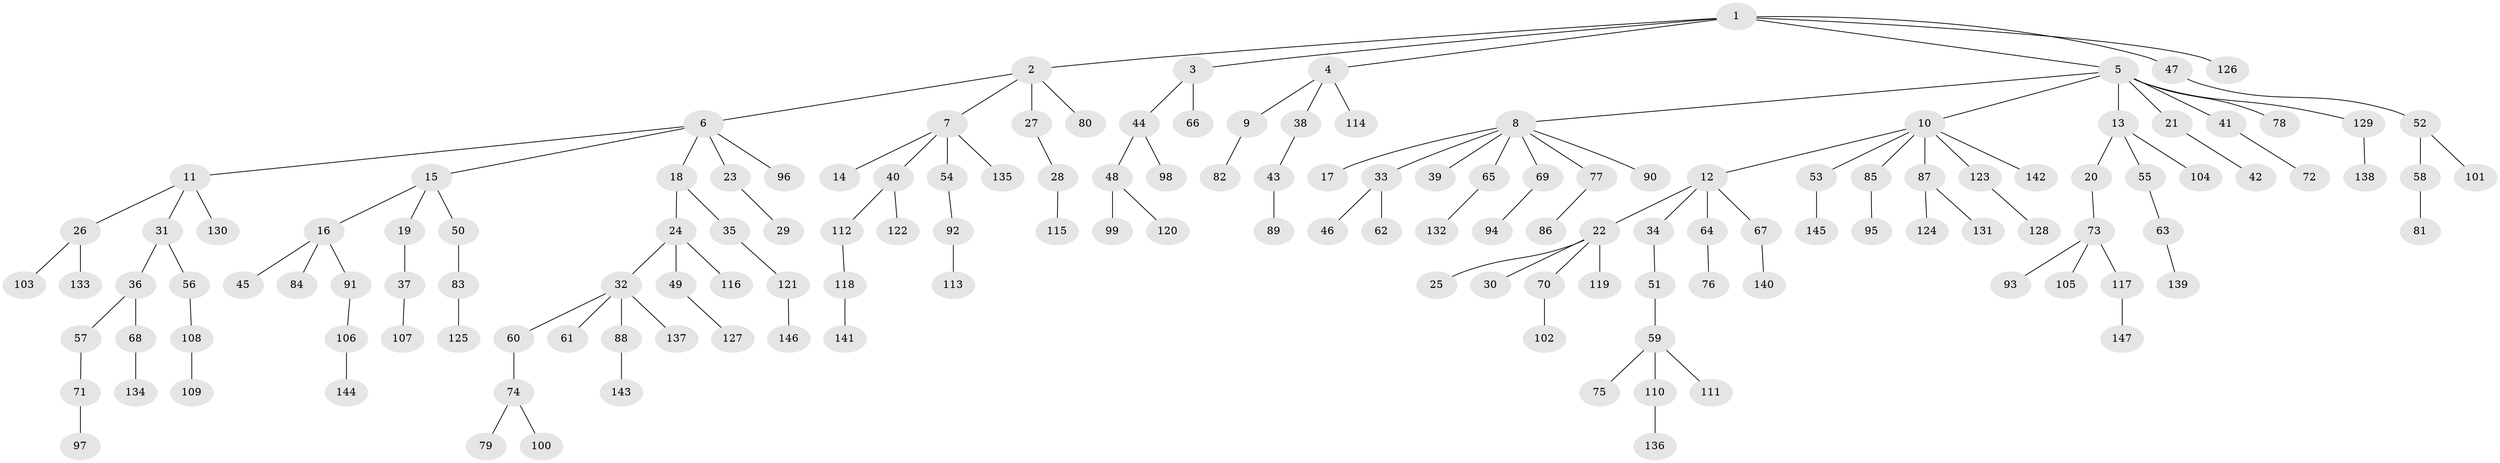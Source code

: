 // coarse degree distribution, {12: 0.01, 4: 0.06, 2: 0.21, 8: 0.02, 7: 0.01, 3: 0.1, 5: 0.02, 1: 0.57}
// Generated by graph-tools (version 1.1) at 2025/24/03/03/25 07:24:07]
// undirected, 147 vertices, 146 edges
graph export_dot {
graph [start="1"]
  node [color=gray90,style=filled];
  1;
  2;
  3;
  4;
  5;
  6;
  7;
  8;
  9;
  10;
  11;
  12;
  13;
  14;
  15;
  16;
  17;
  18;
  19;
  20;
  21;
  22;
  23;
  24;
  25;
  26;
  27;
  28;
  29;
  30;
  31;
  32;
  33;
  34;
  35;
  36;
  37;
  38;
  39;
  40;
  41;
  42;
  43;
  44;
  45;
  46;
  47;
  48;
  49;
  50;
  51;
  52;
  53;
  54;
  55;
  56;
  57;
  58;
  59;
  60;
  61;
  62;
  63;
  64;
  65;
  66;
  67;
  68;
  69;
  70;
  71;
  72;
  73;
  74;
  75;
  76;
  77;
  78;
  79;
  80;
  81;
  82;
  83;
  84;
  85;
  86;
  87;
  88;
  89;
  90;
  91;
  92;
  93;
  94;
  95;
  96;
  97;
  98;
  99;
  100;
  101;
  102;
  103;
  104;
  105;
  106;
  107;
  108;
  109;
  110;
  111;
  112;
  113;
  114;
  115;
  116;
  117;
  118;
  119;
  120;
  121;
  122;
  123;
  124;
  125;
  126;
  127;
  128;
  129;
  130;
  131;
  132;
  133;
  134;
  135;
  136;
  137;
  138;
  139;
  140;
  141;
  142;
  143;
  144;
  145;
  146;
  147;
  1 -- 2;
  1 -- 3;
  1 -- 4;
  1 -- 5;
  1 -- 47;
  1 -- 126;
  2 -- 6;
  2 -- 7;
  2 -- 27;
  2 -- 80;
  3 -- 44;
  3 -- 66;
  4 -- 9;
  4 -- 38;
  4 -- 114;
  5 -- 8;
  5 -- 10;
  5 -- 13;
  5 -- 21;
  5 -- 41;
  5 -- 78;
  5 -- 129;
  6 -- 11;
  6 -- 15;
  6 -- 18;
  6 -- 23;
  6 -- 96;
  7 -- 14;
  7 -- 40;
  7 -- 54;
  7 -- 135;
  8 -- 17;
  8 -- 33;
  8 -- 39;
  8 -- 65;
  8 -- 69;
  8 -- 77;
  8 -- 90;
  9 -- 82;
  10 -- 12;
  10 -- 53;
  10 -- 85;
  10 -- 87;
  10 -- 123;
  10 -- 142;
  11 -- 26;
  11 -- 31;
  11 -- 130;
  12 -- 22;
  12 -- 34;
  12 -- 64;
  12 -- 67;
  13 -- 20;
  13 -- 55;
  13 -- 104;
  15 -- 16;
  15 -- 19;
  15 -- 50;
  16 -- 45;
  16 -- 84;
  16 -- 91;
  18 -- 24;
  18 -- 35;
  19 -- 37;
  20 -- 73;
  21 -- 42;
  22 -- 25;
  22 -- 30;
  22 -- 70;
  22 -- 119;
  23 -- 29;
  24 -- 32;
  24 -- 49;
  24 -- 116;
  26 -- 103;
  26 -- 133;
  27 -- 28;
  28 -- 115;
  31 -- 36;
  31 -- 56;
  32 -- 60;
  32 -- 61;
  32 -- 88;
  32 -- 137;
  33 -- 46;
  33 -- 62;
  34 -- 51;
  35 -- 121;
  36 -- 57;
  36 -- 68;
  37 -- 107;
  38 -- 43;
  40 -- 112;
  40 -- 122;
  41 -- 72;
  43 -- 89;
  44 -- 48;
  44 -- 98;
  47 -- 52;
  48 -- 99;
  48 -- 120;
  49 -- 127;
  50 -- 83;
  51 -- 59;
  52 -- 58;
  52 -- 101;
  53 -- 145;
  54 -- 92;
  55 -- 63;
  56 -- 108;
  57 -- 71;
  58 -- 81;
  59 -- 75;
  59 -- 110;
  59 -- 111;
  60 -- 74;
  63 -- 139;
  64 -- 76;
  65 -- 132;
  67 -- 140;
  68 -- 134;
  69 -- 94;
  70 -- 102;
  71 -- 97;
  73 -- 93;
  73 -- 105;
  73 -- 117;
  74 -- 79;
  74 -- 100;
  77 -- 86;
  83 -- 125;
  85 -- 95;
  87 -- 124;
  87 -- 131;
  88 -- 143;
  91 -- 106;
  92 -- 113;
  106 -- 144;
  108 -- 109;
  110 -- 136;
  112 -- 118;
  117 -- 147;
  118 -- 141;
  121 -- 146;
  123 -- 128;
  129 -- 138;
}
